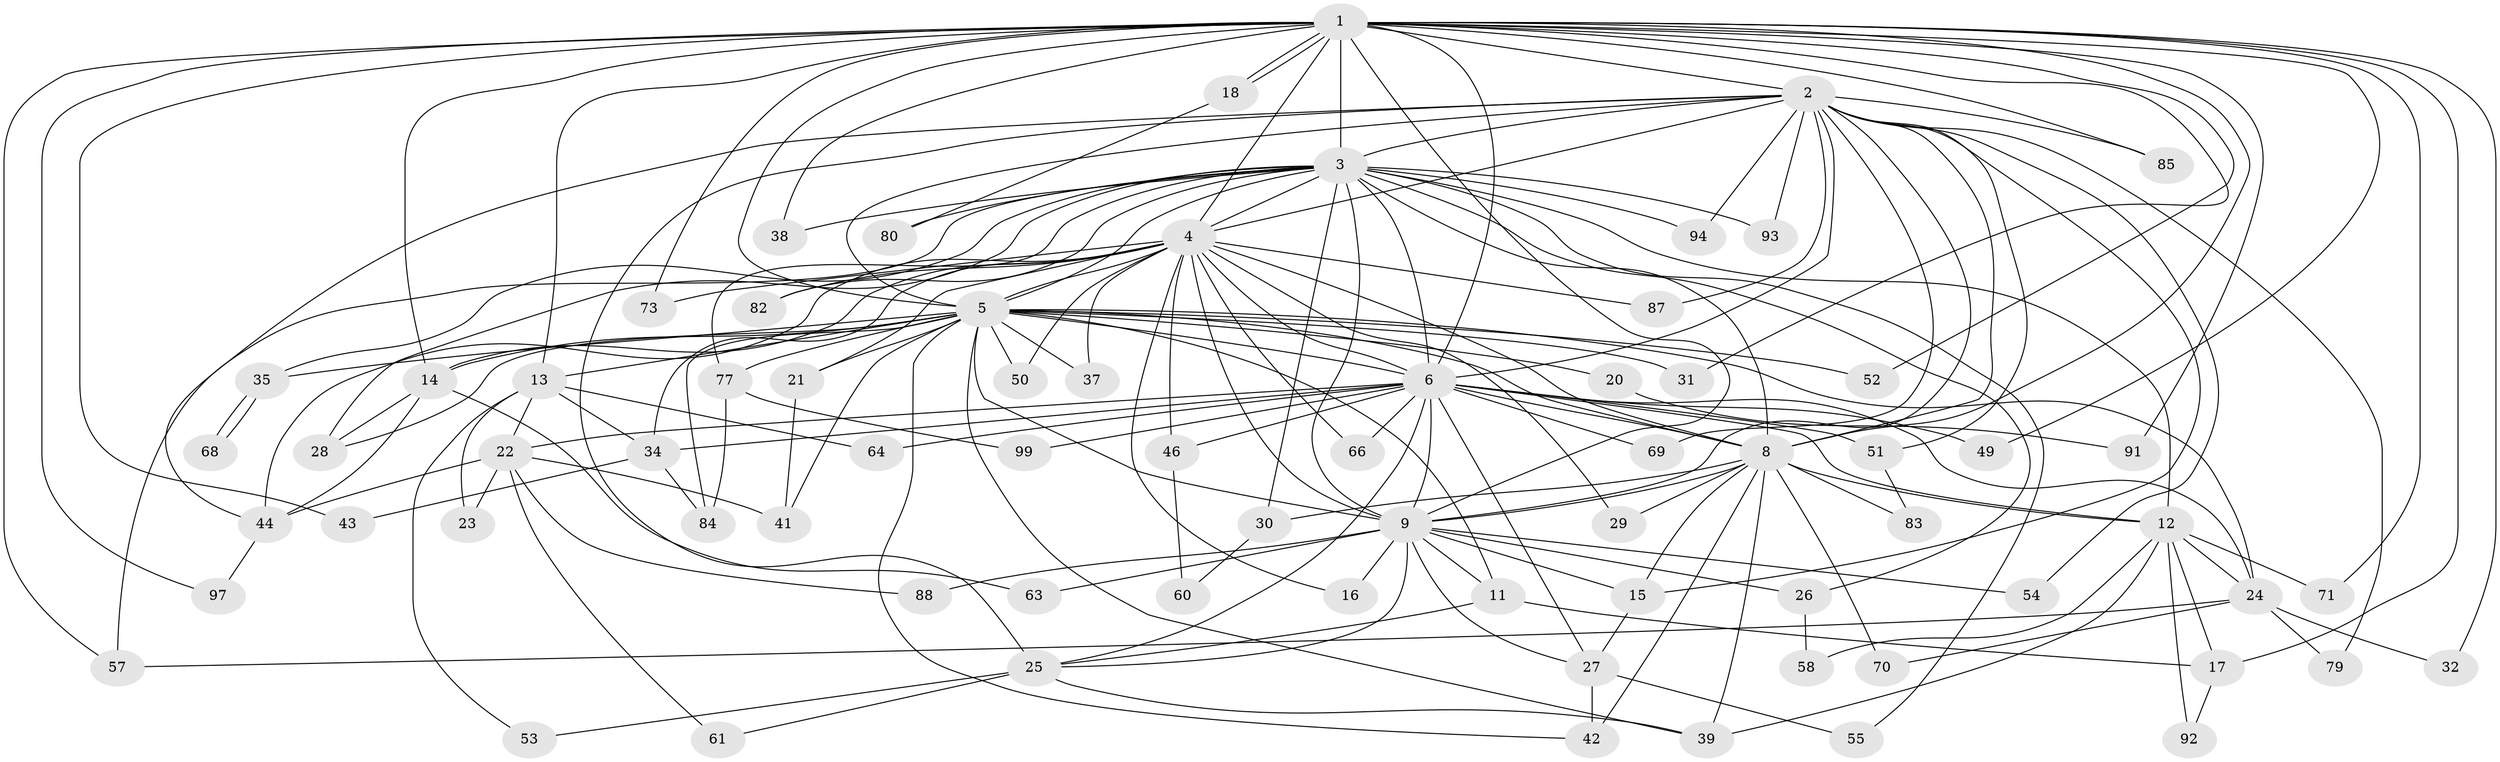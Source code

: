 // original degree distribution, {28: 0.010101010101010102, 18: 0.020202020202020204, 17: 0.020202020202020204, 23: 0.010101010101010102, 19: 0.010101010101010102, 22: 0.010101010101010102, 20: 0.010101010101010102, 15: 0.010101010101010102, 4: 0.08080808080808081, 7: 0.030303030303030304, 3: 0.21212121212121213, 2: 0.5151515151515151, 5: 0.050505050505050504, 6: 0.010101010101010102}
// Generated by graph-tools (version 1.1) at 2025/41/03/06/25 10:41:31]
// undirected, 73 vertices, 175 edges
graph export_dot {
graph [start="1"]
  node [color=gray90,style=filled];
  1 [super="+33"];
  2 [super="+48"];
  3 [super="+10"];
  4 [super="+95"];
  5 [super="+7"];
  6 [super="+96"];
  8 [super="+90"];
  9 [super="+74"];
  11;
  12 [super="+40"];
  13;
  14 [super="+19"];
  15 [super="+65"];
  16;
  17 [super="+36"];
  18;
  20;
  21;
  22 [super="+62"];
  23;
  24 [super="+59"];
  25 [super="+47"];
  26;
  27 [super="+75"];
  28 [super="+81"];
  29;
  30;
  31;
  32;
  34 [super="+67"];
  35;
  37;
  38;
  39 [super="+78"];
  41 [super="+56"];
  42 [super="+89"];
  43;
  44 [super="+45"];
  46;
  49;
  50;
  51;
  52 [super="+76"];
  53;
  54;
  55;
  57 [super="+72"];
  58;
  60;
  61;
  63;
  64;
  66;
  68;
  69;
  70;
  71;
  73 [super="+86"];
  77 [super="+98"];
  79;
  80;
  82;
  83;
  84;
  85;
  87;
  88;
  91;
  92;
  93;
  94;
  97;
  99;
  1 -- 2;
  1 -- 3 [weight=2];
  1 -- 4;
  1 -- 5 [weight=3];
  1 -- 6;
  1 -- 8;
  1 -- 9 [weight=2];
  1 -- 13;
  1 -- 17;
  1 -- 18;
  1 -- 18;
  1 -- 31;
  1 -- 32;
  1 -- 38;
  1 -- 49;
  1 -- 52 [weight=2];
  1 -- 71;
  1 -- 73 [weight=2];
  1 -- 85;
  1 -- 97;
  1 -- 91;
  1 -- 43;
  1 -- 14;
  1 -- 57;
  2 -- 3 [weight=2];
  2 -- 4;
  2 -- 5 [weight=2];
  2 -- 6;
  2 -- 8;
  2 -- 9 [weight=2];
  2 -- 15;
  2 -- 25;
  2 -- 44;
  2 -- 51;
  2 -- 54;
  2 -- 69;
  2 -- 87;
  2 -- 93;
  2 -- 85;
  2 -- 94;
  2 -- 79;
  3 -- 4 [weight=3];
  3 -- 5 [weight=4];
  3 -- 6 [weight=2];
  3 -- 8 [weight=2];
  3 -- 9 [weight=2];
  3 -- 12;
  3 -- 35;
  3 -- 55;
  3 -- 57;
  3 -- 80;
  3 -- 82;
  3 -- 94;
  3 -- 38;
  3 -- 77;
  3 -- 26;
  3 -- 28;
  3 -- 93;
  3 -- 30;
  4 -- 5 [weight=2];
  4 -- 6;
  4 -- 8;
  4 -- 9;
  4 -- 14;
  4 -- 16;
  4 -- 21;
  4 -- 29;
  4 -- 37;
  4 -- 46;
  4 -- 50;
  4 -- 66;
  4 -- 73;
  4 -- 82;
  4 -- 87;
  4 -- 34;
  4 -- 44;
  5 -- 6 [weight=2];
  5 -- 8 [weight=2];
  5 -- 9 [weight=2];
  5 -- 21;
  5 -- 35;
  5 -- 37;
  5 -- 50;
  5 -- 52;
  5 -- 84;
  5 -- 11;
  5 -- 13;
  5 -- 14;
  5 -- 77;
  5 -- 20;
  5 -- 24;
  5 -- 31;
  5 -- 39;
  5 -- 42;
  5 -- 28;
  5 -- 41;
  6 -- 8;
  6 -- 9;
  6 -- 12;
  6 -- 22;
  6 -- 27;
  6 -- 34;
  6 -- 46;
  6 -- 49;
  6 -- 51;
  6 -- 64;
  6 -- 66;
  6 -- 69;
  6 -- 99;
  6 -- 24;
  6 -- 25;
  8 -- 9;
  8 -- 15;
  8 -- 29;
  8 -- 30;
  8 -- 42;
  8 -- 70;
  8 -- 83;
  8 -- 39;
  8 -- 12;
  9 -- 11;
  9 -- 16;
  9 -- 26;
  9 -- 54;
  9 -- 63;
  9 -- 88;
  9 -- 27;
  9 -- 25;
  9 -- 15;
  11 -- 25;
  11 -- 17;
  12 -- 17;
  12 -- 24;
  12 -- 39;
  12 -- 71;
  12 -- 58;
  12 -- 92;
  13 -- 22;
  13 -- 23;
  13 -- 34;
  13 -- 53;
  13 -- 64;
  14 -- 44;
  14 -- 28;
  14 -- 63;
  15 -- 27;
  17 -- 92;
  18 -- 80;
  20 -- 91;
  21 -- 41;
  22 -- 23;
  22 -- 41;
  22 -- 61;
  22 -- 88;
  22 -- 44;
  24 -- 32;
  24 -- 57;
  24 -- 70;
  24 -- 79;
  25 -- 53;
  25 -- 61;
  25 -- 39;
  26 -- 58;
  27 -- 42;
  27 -- 55;
  30 -- 60;
  34 -- 43;
  34 -- 84;
  35 -- 68;
  35 -- 68;
  44 -- 97;
  46 -- 60;
  51 -- 83;
  77 -- 99;
  77 -- 84;
}
